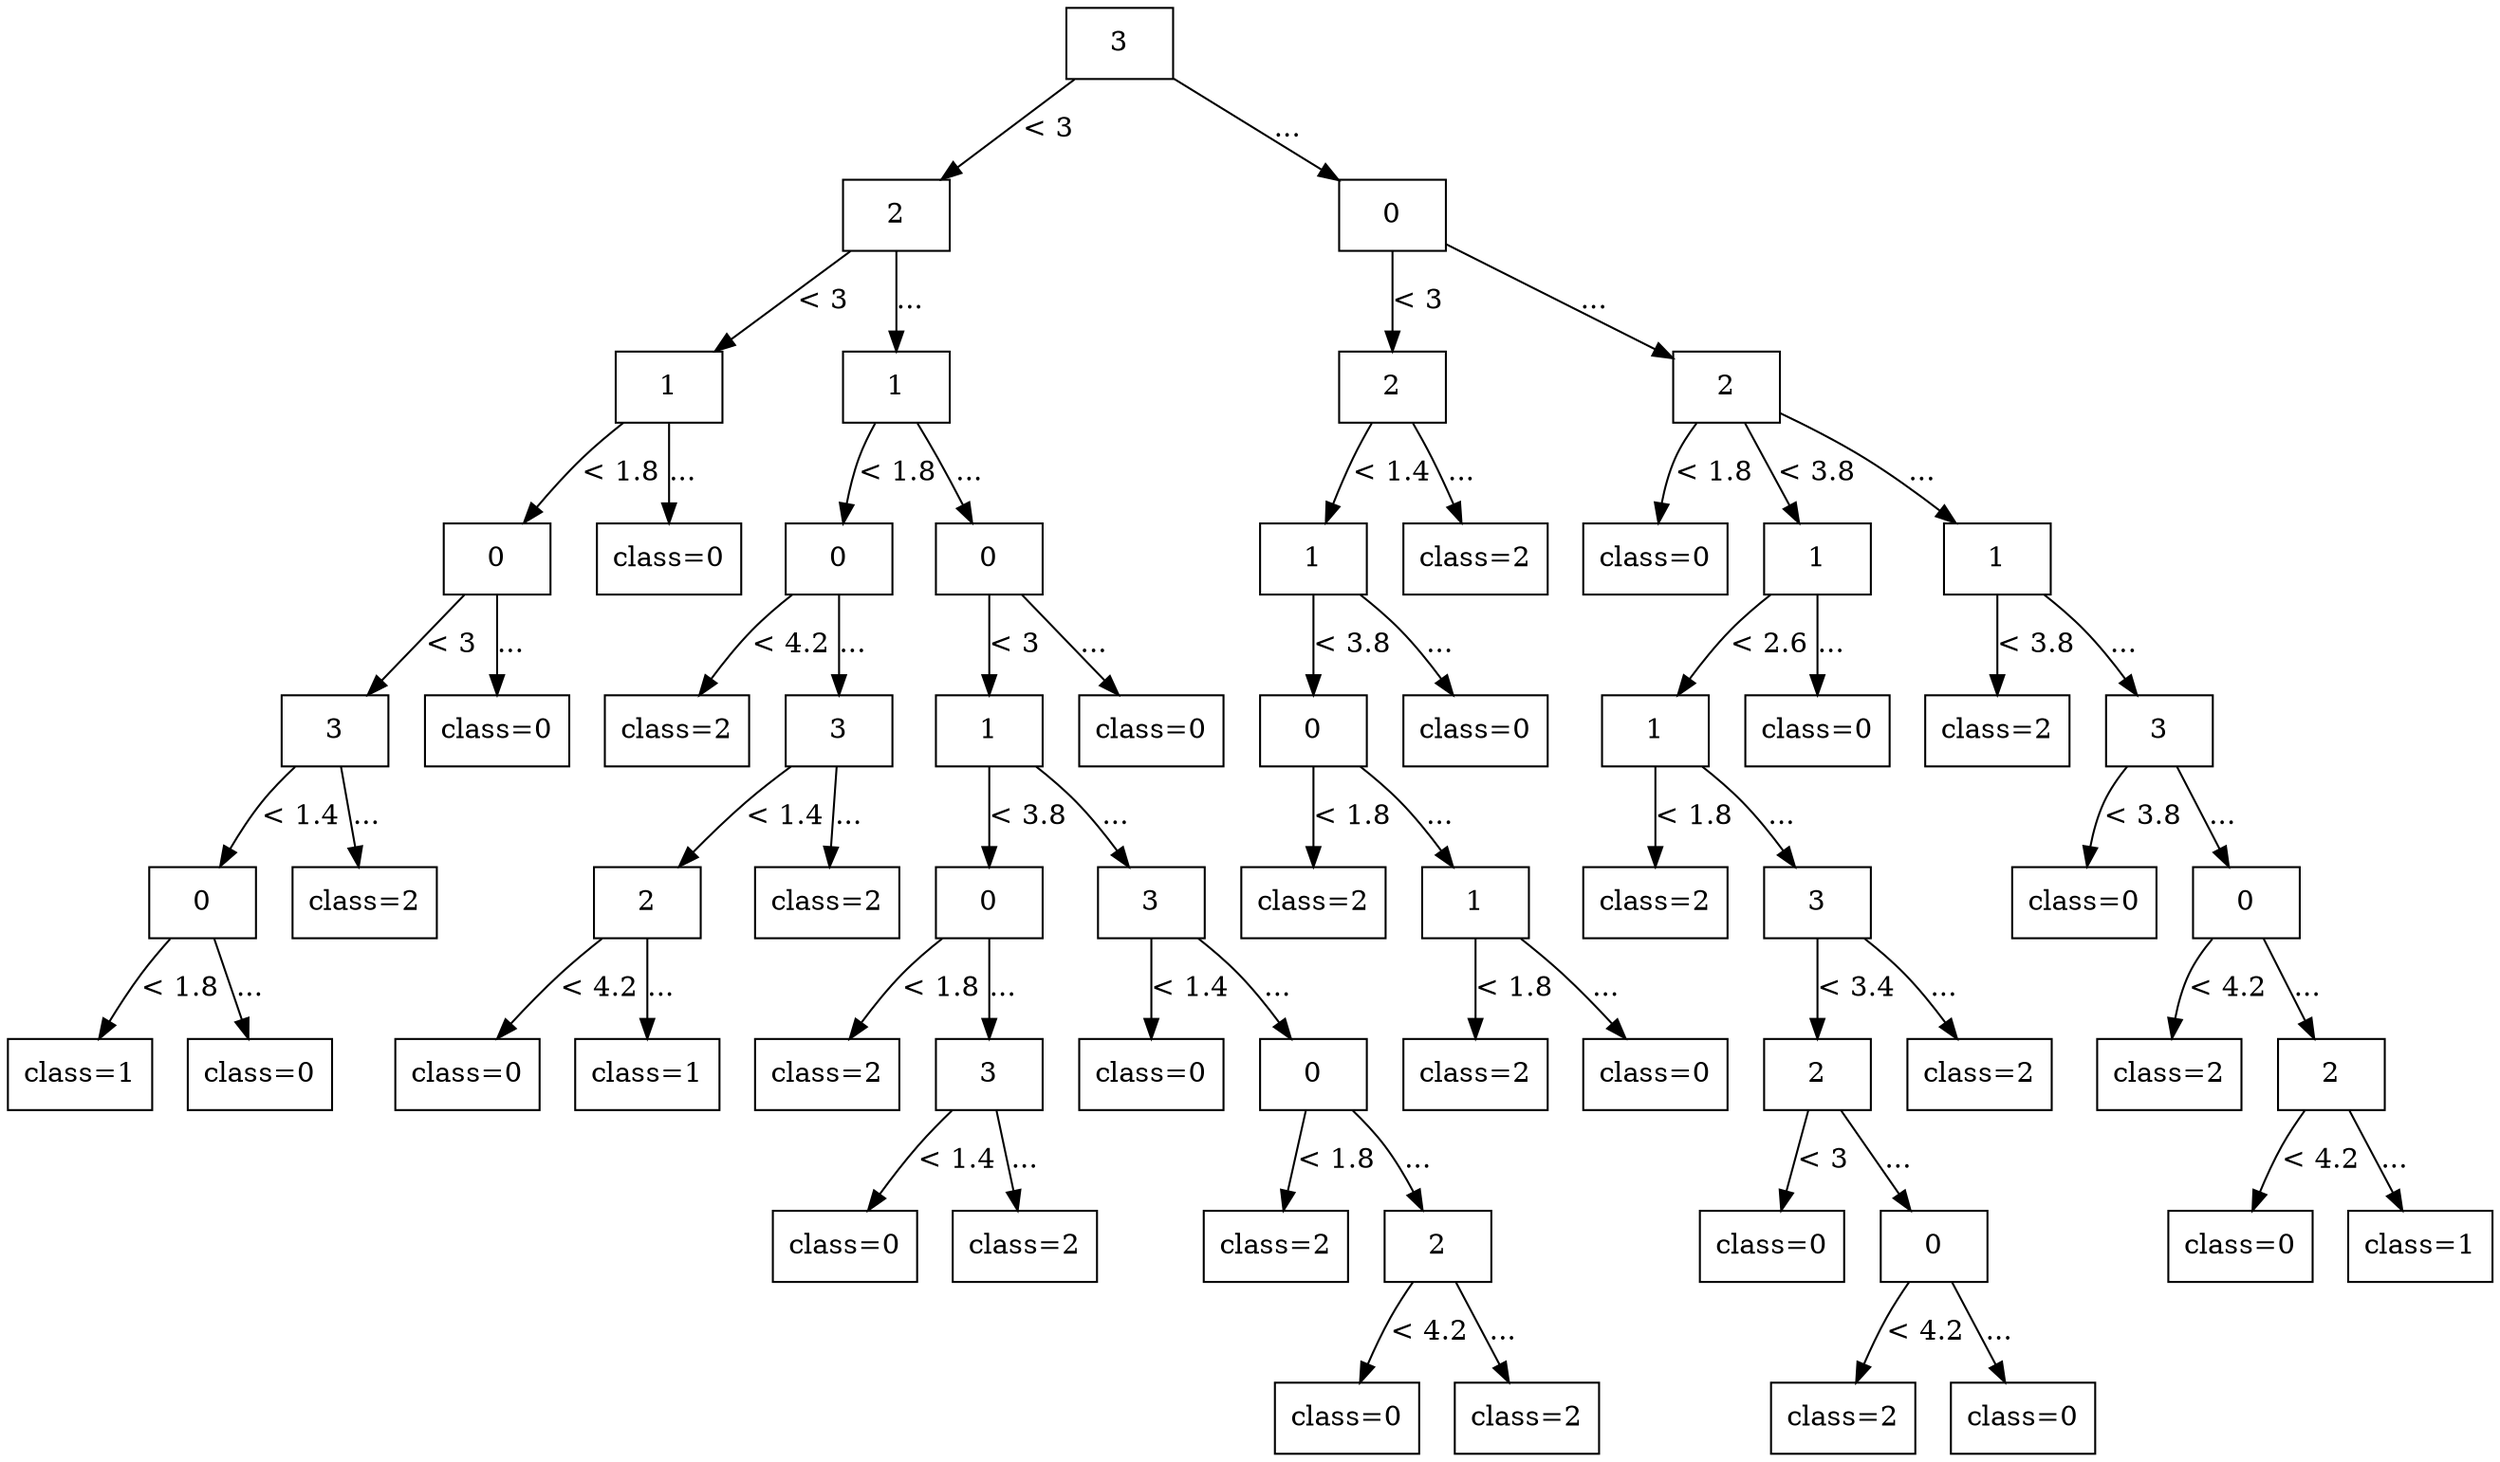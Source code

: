 digraph G {
node [shape=box];

0 [label="3"];

1 [label="2"];
34 [label="0"];

0 -> 1 [label="< 3"];
0 -> 34 [label="..."];

2 [label="1"];
11 [label="1"];
35 [label="2"];
44 [label="2"];

1 -> 2 [label="< 3"];
1 -> 11 [label="..."];
34 -> 35 [label="< 3"];
34 -> 44 [label="..."];

3 [label="0"];
10 [label="class=0"];
12 [label="0"];
19 [label="0"];
36 [label="1"];
43 [label="class=2"];
45 [label="class=0"];
46 [label="1"];
57 [label="1"];

2 -> 3 [label="< 1.8"];
2 -> 10 [label="..."];
11 -> 12 [label="< 1.8"];
11 -> 19 [label="..."];
35 -> 36 [label="< 1.4"];
35 -> 43 [label="..."];
44 -> 45 [label="< 1.8"];
44 -> 46 [label="< 3.8"];
44 -> 57 [label="..."];

4 [label="3"];
9 [label="class=0"];
13 [label="class=2"];
14 [label="3"];
20 [label="1"];
33 [label="class=0"];
37 [label="0"];
42 [label="class=0"];
47 [label="1"];
56 [label="class=0"];
58 [label="class=2"];
59 [label="3"];

3 -> 4 [label="< 3"];
3 -> 9 [label="..."];
12 -> 13 [label="< 4.2"];
12 -> 14 [label="..."];
19 -> 20 [label="< 3"];
19 -> 33 [label="..."];
36 -> 37 [label="< 3.8"];
36 -> 42 [label="..."];
46 -> 47 [label="< 2.6"];
46 -> 56 [label="..."];
57 -> 58 [label="< 3.8"];
57 -> 59 [label="..."];

5 [label="0"];
8 [label="class=2"];
15 [label="2"];
18 [label="class=2"];
21 [label="0"];
26 [label="3"];
38 [label="class=2"];
39 [label="1"];
48 [label="class=2"];
49 [label="3"];
60 [label="class=0"];
61 [label="0"];

4 -> 5 [label="< 1.4"];
4 -> 8 [label="..."];
14 -> 15 [label="< 1.4"];
14 -> 18 [label="..."];
20 -> 21 [label="< 3.8"];
20 -> 26 [label="..."];
37 -> 38 [label="< 1.8"];
37 -> 39 [label="..."];
47 -> 48 [label="< 1.8"];
47 -> 49 [label="..."];
59 -> 60 [label="< 3.8"];
59 -> 61 [label="..."];

6 [label="class=1"];
7 [label="class=0"];
16 [label="class=0"];
17 [label="class=1"];
22 [label="class=2"];
23 [label="3"];
27 [label="class=0"];
28 [label="0"];
40 [label="class=2"];
41 [label="class=0"];
50 [label="2"];
55 [label="class=2"];
62 [label="class=2"];
63 [label="2"];

5 -> 6 [label="< 1.8"];
5 -> 7 [label="..."];
15 -> 16 [label="< 4.2"];
15 -> 17 [label="..."];
21 -> 22 [label="< 1.8"];
21 -> 23 [label="..."];
26 -> 27 [label="< 1.4"];
26 -> 28 [label="..."];
39 -> 40 [label="< 1.8"];
39 -> 41 [label="..."];
49 -> 50 [label="< 3.4"];
49 -> 55 [label="..."];
61 -> 62 [label="< 4.2"];
61 -> 63 [label="..."];

24 [label="class=0"];
25 [label="class=2"];
29 [label="class=2"];
30 [label="2"];
51 [label="class=0"];
52 [label="0"];
64 [label="class=0"];
65 [label="class=1"];

23 -> 24 [label="< 1.4"];
23 -> 25 [label="..."];
28 -> 29 [label="< 1.8"];
28 -> 30 [label="..."];
50 -> 51 [label="< 3"];
50 -> 52 [label="..."];
63 -> 64 [label="< 4.2"];
63 -> 65 [label="..."];

31 [label="class=0"];
32 [label="class=2"];
53 [label="class=2"];
54 [label="class=0"];

30 -> 31 [label="< 4.2"];
30 -> 32 [label="..."];
52 -> 53 [label="< 4.2"];
52 -> 54 [label="..."];

}